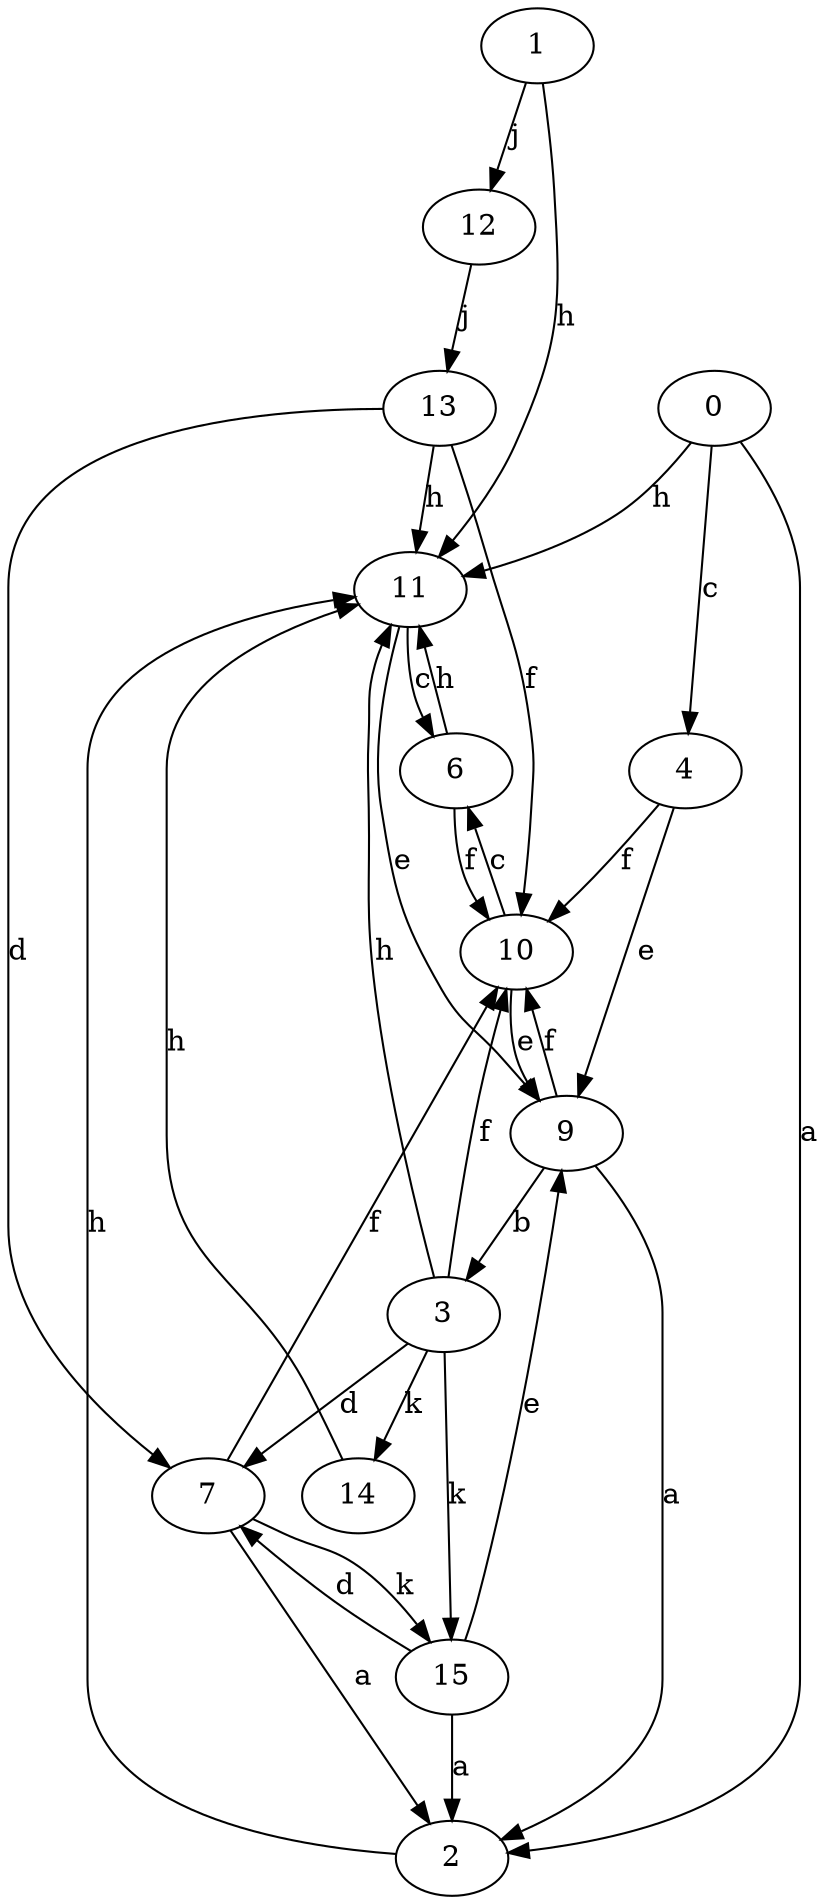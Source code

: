 strict digraph  {
1;
2;
3;
0;
4;
6;
7;
9;
10;
11;
12;
13;
14;
15;
1 -> 11  [label=h];
1 -> 12  [label=j];
2 -> 11  [label=h];
3 -> 7  [label=d];
3 -> 10  [label=f];
3 -> 11  [label=h];
3 -> 14  [label=k];
3 -> 15  [label=k];
0 -> 2  [label=a];
0 -> 4  [label=c];
0 -> 11  [label=h];
4 -> 9  [label=e];
4 -> 10  [label=f];
6 -> 10  [label=f];
6 -> 11  [label=h];
7 -> 2  [label=a];
7 -> 10  [label=f];
7 -> 15  [label=k];
9 -> 2  [label=a];
9 -> 3  [label=b];
9 -> 10  [label=f];
10 -> 6  [label=c];
10 -> 9  [label=e];
11 -> 6  [label=c];
11 -> 9  [label=e];
12 -> 13  [label=j];
13 -> 7  [label=d];
13 -> 10  [label=f];
13 -> 11  [label=h];
14 -> 11  [label=h];
15 -> 2  [label=a];
15 -> 7  [label=d];
15 -> 9  [label=e];
}
